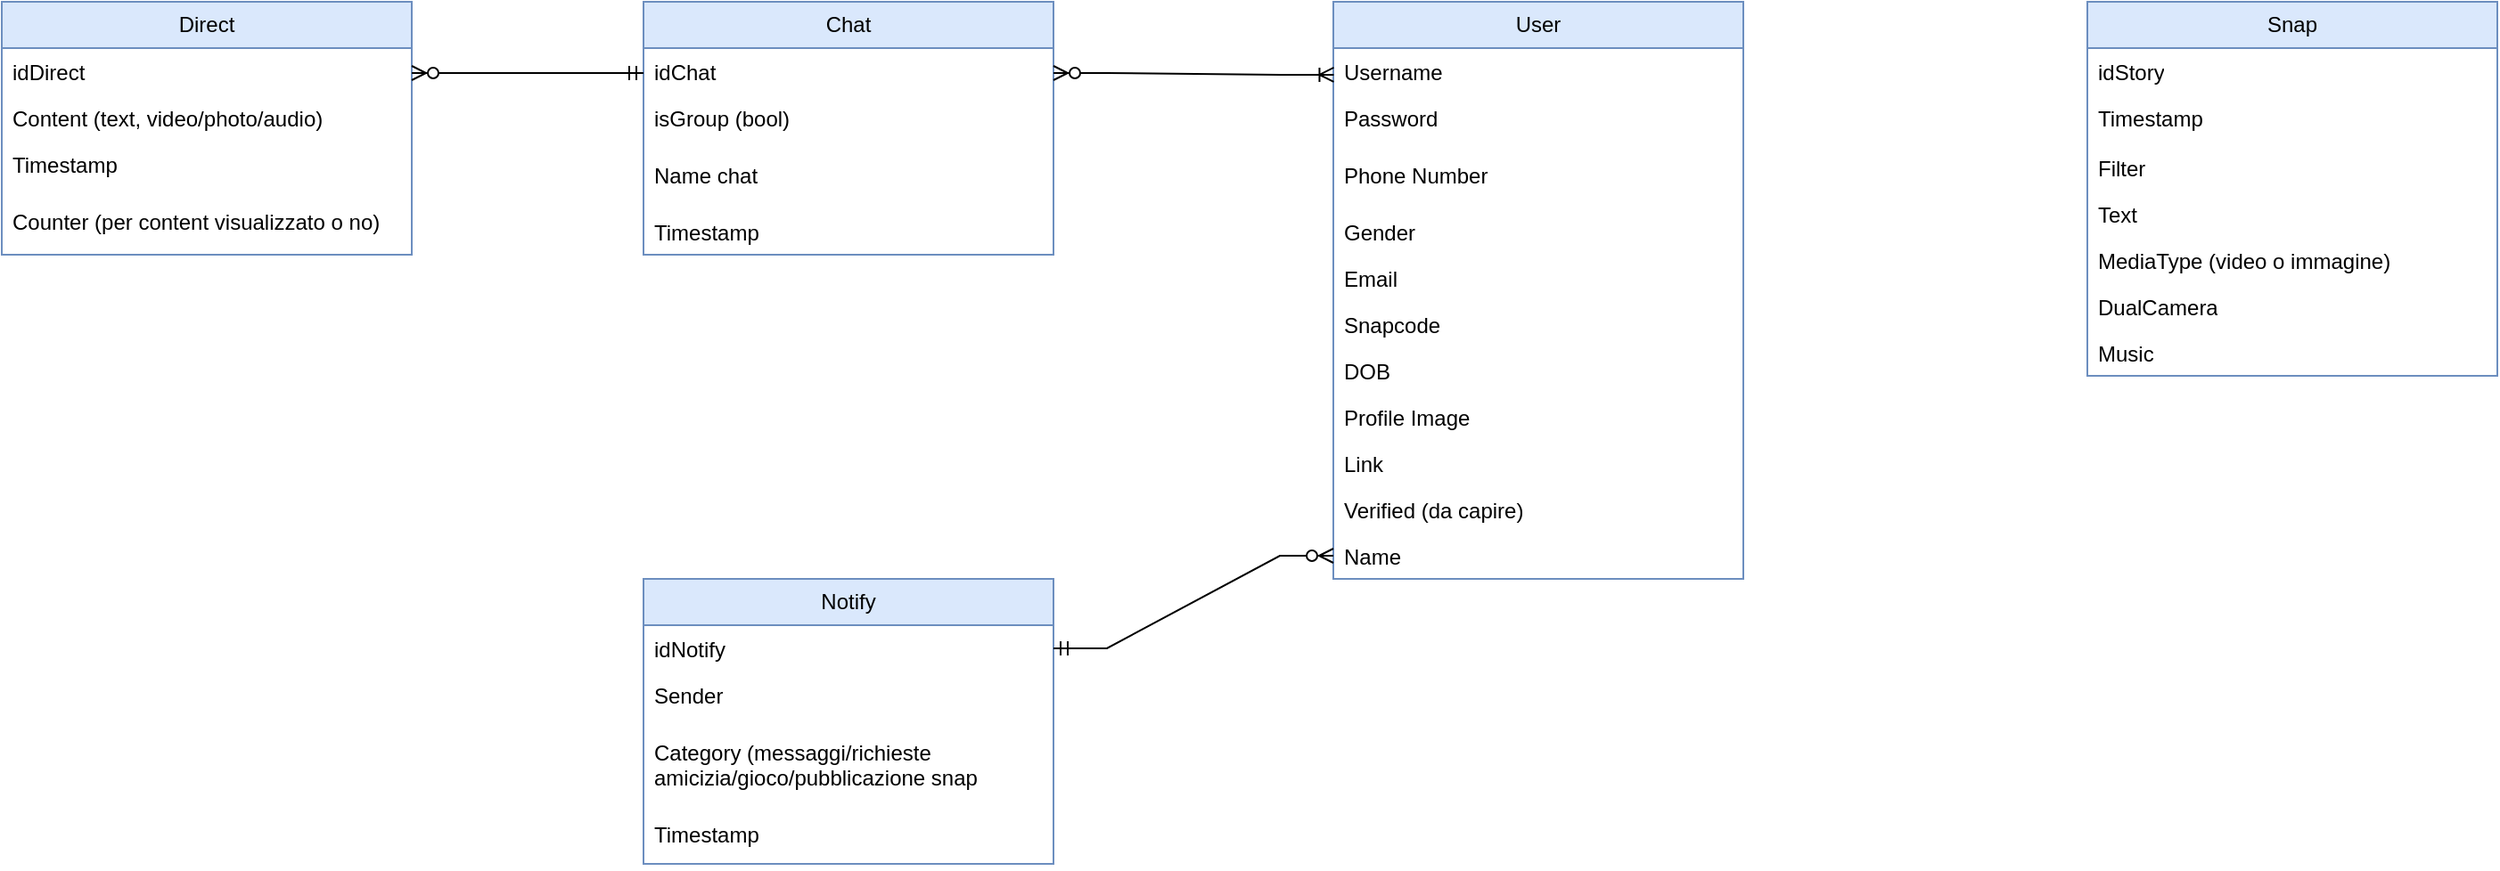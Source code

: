 <mxfile version="22.0.4" type="github">
  <diagram name="Pagina-1" id="GIBFP50uOtnZrcErWkJY">
    <mxGraphModel dx="658" dy="446" grid="1" gridSize="10" guides="1" tooltips="1" connect="1" arrows="1" fold="1" page="1" pageScale="1" pageWidth="827" pageHeight="1169" math="0" shadow="0">
      <root>
        <mxCell id="0" />
        <mxCell id="1" parent="0" />
        <mxCell id="8mNQiIAJqrb__Uq2_laJ-1" value="Direct" style="swimlane;fontStyle=0;childLayout=stackLayout;horizontal=1;startSize=26;fillColor=#dae8fc;horizontalStack=0;resizeParent=1;resizeParentMax=0;resizeLast=0;collapsible=1;marginBottom=0;whiteSpace=wrap;html=1;strokeColor=#6c8ebf;" vertex="1" parent="1">
          <mxGeometry x="80" y="200" width="230" height="142" as="geometry">
            <mxRectangle x="80" y="200" width="70" height="30" as="alternateBounds" />
          </mxGeometry>
        </mxCell>
        <mxCell id="8mNQiIAJqrb__Uq2_laJ-2" value="idDirect" style="text;strokeColor=none;fillColor=none;align=left;verticalAlign=top;spacingLeft=4;spacingRight=4;overflow=hidden;rotatable=0;points=[[0,0.5],[1,0.5]];portConstraint=eastwest;whiteSpace=wrap;html=1;" vertex="1" parent="8mNQiIAJqrb__Uq2_laJ-1">
          <mxGeometry y="26" width="230" height="26" as="geometry" />
        </mxCell>
        <mxCell id="8mNQiIAJqrb__Uq2_laJ-3" value="Content (text, video/photo/audio)" style="text;strokeColor=none;fillColor=none;align=left;verticalAlign=top;spacingLeft=4;spacingRight=4;overflow=hidden;rotatable=0;points=[[0,0.5],[1,0.5]];portConstraint=eastwest;whiteSpace=wrap;html=1;" vertex="1" parent="8mNQiIAJqrb__Uq2_laJ-1">
          <mxGeometry y="52" width="230" height="26" as="geometry" />
        </mxCell>
        <mxCell id="8mNQiIAJqrb__Uq2_laJ-4" value="Timestamp" style="text;strokeColor=none;fillColor=none;align=left;verticalAlign=top;spacingLeft=4;spacingRight=4;overflow=hidden;rotatable=0;points=[[0,0.5],[1,0.5]];portConstraint=eastwest;whiteSpace=wrap;html=1;" vertex="1" parent="8mNQiIAJqrb__Uq2_laJ-1">
          <mxGeometry y="78" width="230" height="32" as="geometry" />
        </mxCell>
        <mxCell id="8mNQiIAJqrb__Uq2_laJ-6" value="Counter (per content visualizzato o no)" style="text;strokeColor=none;fillColor=none;align=left;verticalAlign=top;spacingLeft=4;spacingRight=4;overflow=hidden;rotatable=0;points=[[0,0.5],[1,0.5]];portConstraint=eastwest;whiteSpace=wrap;html=1;" vertex="1" parent="8mNQiIAJqrb__Uq2_laJ-1">
          <mxGeometry y="110" width="230" height="32" as="geometry" />
        </mxCell>
        <mxCell id="8mNQiIAJqrb__Uq2_laJ-7" value="Chat" style="swimlane;fontStyle=0;childLayout=stackLayout;horizontal=1;startSize=26;fillColor=#dae8fc;horizontalStack=0;resizeParent=1;resizeParentMax=0;resizeLast=0;collapsible=1;marginBottom=0;whiteSpace=wrap;html=1;strokeColor=#6c8ebf;" vertex="1" parent="1">
          <mxGeometry x="440" y="200" width="230" height="142" as="geometry">
            <mxRectangle x="80" y="200" width="70" height="30" as="alternateBounds" />
          </mxGeometry>
        </mxCell>
        <mxCell id="8mNQiIAJqrb__Uq2_laJ-8" value="idChat" style="text;strokeColor=none;fillColor=none;align=left;verticalAlign=top;spacingLeft=4;spacingRight=4;overflow=hidden;rotatable=0;points=[[0,0.5],[1,0.5]];portConstraint=eastwest;whiteSpace=wrap;html=1;" vertex="1" parent="8mNQiIAJqrb__Uq2_laJ-7">
          <mxGeometry y="26" width="230" height="26" as="geometry" />
        </mxCell>
        <mxCell id="8mNQiIAJqrb__Uq2_laJ-10" value="isGroup (bool)" style="text;strokeColor=none;fillColor=none;align=left;verticalAlign=top;spacingLeft=4;spacingRight=4;overflow=hidden;rotatable=0;points=[[0,0.5],[1,0.5]];portConstraint=eastwest;whiteSpace=wrap;html=1;" vertex="1" parent="8mNQiIAJqrb__Uq2_laJ-7">
          <mxGeometry y="52" width="230" height="32" as="geometry" />
        </mxCell>
        <mxCell id="8mNQiIAJqrb__Uq2_laJ-11" value="Name chat" style="text;strokeColor=none;fillColor=none;align=left;verticalAlign=top;spacingLeft=4;spacingRight=4;overflow=hidden;rotatable=0;points=[[0,0.5],[1,0.5]];portConstraint=eastwest;whiteSpace=wrap;html=1;" vertex="1" parent="8mNQiIAJqrb__Uq2_laJ-7">
          <mxGeometry y="84" width="230" height="32" as="geometry" />
        </mxCell>
        <mxCell id="8mNQiIAJqrb__Uq2_laJ-12" value="Timestamp" style="text;strokeColor=none;fillColor=none;align=left;verticalAlign=top;spacingLeft=4;spacingRight=4;overflow=hidden;rotatable=0;points=[[0,0.5],[1,0.5]];portConstraint=eastwest;whiteSpace=wrap;html=1;" vertex="1" parent="8mNQiIAJqrb__Uq2_laJ-7">
          <mxGeometry y="116" width="230" height="26" as="geometry" />
        </mxCell>
        <mxCell id="8mNQiIAJqrb__Uq2_laJ-13" value="User" style="swimlane;fontStyle=0;childLayout=stackLayout;horizontal=1;startSize=26;fillColor=#dae8fc;horizontalStack=0;resizeParent=1;resizeParentMax=0;resizeLast=0;collapsible=1;marginBottom=0;whiteSpace=wrap;html=1;strokeColor=#6c8ebf;" vertex="1" parent="1">
          <mxGeometry x="827" y="200" width="230" height="324" as="geometry">
            <mxRectangle x="80" y="200" width="70" height="30" as="alternateBounds" />
          </mxGeometry>
        </mxCell>
        <mxCell id="8mNQiIAJqrb__Uq2_laJ-14" value="Username" style="text;strokeColor=none;fillColor=none;align=left;verticalAlign=top;spacingLeft=4;spacingRight=4;overflow=hidden;rotatable=0;points=[[0,0.5],[1,0.5]];portConstraint=eastwest;whiteSpace=wrap;html=1;" vertex="1" parent="8mNQiIAJqrb__Uq2_laJ-13">
          <mxGeometry y="26" width="230" height="26" as="geometry" />
        </mxCell>
        <mxCell id="8mNQiIAJqrb__Uq2_laJ-15" value="Password" style="text;strokeColor=none;fillColor=none;align=left;verticalAlign=top;spacingLeft=4;spacingRight=4;overflow=hidden;rotatable=0;points=[[0,0.5],[1,0.5]];portConstraint=eastwest;whiteSpace=wrap;html=1;" vertex="1" parent="8mNQiIAJqrb__Uq2_laJ-13">
          <mxGeometry y="52" width="230" height="32" as="geometry" />
        </mxCell>
        <mxCell id="8mNQiIAJqrb__Uq2_laJ-16" value="Phone Number" style="text;strokeColor=none;fillColor=none;align=left;verticalAlign=top;spacingLeft=4;spacingRight=4;overflow=hidden;rotatable=0;points=[[0,0.5],[1,0.5]];portConstraint=eastwest;whiteSpace=wrap;html=1;" vertex="1" parent="8mNQiIAJqrb__Uq2_laJ-13">
          <mxGeometry y="84" width="230" height="32" as="geometry" />
        </mxCell>
        <mxCell id="8mNQiIAJqrb__Uq2_laJ-17" value="Gender" style="text;strokeColor=none;fillColor=none;align=left;verticalAlign=top;spacingLeft=4;spacingRight=4;overflow=hidden;rotatable=0;points=[[0,0.5],[1,0.5]];portConstraint=eastwest;whiteSpace=wrap;html=1;" vertex="1" parent="8mNQiIAJqrb__Uq2_laJ-13">
          <mxGeometry y="116" width="230" height="26" as="geometry" />
        </mxCell>
        <mxCell id="8mNQiIAJqrb__Uq2_laJ-19" value="Email" style="text;strokeColor=none;fillColor=none;align=left;verticalAlign=top;spacingLeft=4;spacingRight=4;overflow=hidden;rotatable=0;points=[[0,0.5],[1,0.5]];portConstraint=eastwest;whiteSpace=wrap;html=1;" vertex="1" parent="8mNQiIAJqrb__Uq2_laJ-13">
          <mxGeometry y="142" width="230" height="26" as="geometry" />
        </mxCell>
        <mxCell id="8mNQiIAJqrb__Uq2_laJ-20" value="Snapcode" style="text;strokeColor=none;fillColor=none;align=left;verticalAlign=top;spacingLeft=4;spacingRight=4;overflow=hidden;rotatable=0;points=[[0,0.5],[1,0.5]];portConstraint=eastwest;whiteSpace=wrap;html=1;" vertex="1" parent="8mNQiIAJqrb__Uq2_laJ-13">
          <mxGeometry y="168" width="230" height="26" as="geometry" />
        </mxCell>
        <mxCell id="8mNQiIAJqrb__Uq2_laJ-21" value="DOB" style="text;strokeColor=none;fillColor=none;align=left;verticalAlign=top;spacingLeft=4;spacingRight=4;overflow=hidden;rotatable=0;points=[[0,0.5],[1,0.5]];portConstraint=eastwest;whiteSpace=wrap;html=1;" vertex="1" parent="8mNQiIAJqrb__Uq2_laJ-13">
          <mxGeometry y="194" width="230" height="26" as="geometry" />
        </mxCell>
        <mxCell id="8mNQiIAJqrb__Uq2_laJ-22" value="Profile Image" style="text;strokeColor=none;fillColor=none;align=left;verticalAlign=top;spacingLeft=4;spacingRight=4;overflow=hidden;rotatable=0;points=[[0,0.5],[1,0.5]];portConstraint=eastwest;whiteSpace=wrap;html=1;" vertex="1" parent="8mNQiIAJqrb__Uq2_laJ-13">
          <mxGeometry y="220" width="230" height="26" as="geometry" />
        </mxCell>
        <mxCell id="8mNQiIAJqrb__Uq2_laJ-23" value="Link" style="text;strokeColor=none;fillColor=none;align=left;verticalAlign=top;spacingLeft=4;spacingRight=4;overflow=hidden;rotatable=0;points=[[0,0.5],[1,0.5]];portConstraint=eastwest;whiteSpace=wrap;html=1;" vertex="1" parent="8mNQiIAJqrb__Uq2_laJ-13">
          <mxGeometry y="246" width="230" height="26" as="geometry" />
        </mxCell>
        <mxCell id="8mNQiIAJqrb__Uq2_laJ-24" value="Verified (da capire)" style="text;strokeColor=none;fillColor=none;align=left;verticalAlign=top;spacingLeft=4;spacingRight=4;overflow=hidden;rotatable=0;points=[[0,0.5],[1,0.5]];portConstraint=eastwest;whiteSpace=wrap;html=1;" vertex="1" parent="8mNQiIAJqrb__Uq2_laJ-13">
          <mxGeometry y="272" width="230" height="26" as="geometry" />
        </mxCell>
        <mxCell id="8mNQiIAJqrb__Uq2_laJ-45" value="Name" style="text;strokeColor=none;fillColor=none;align=left;verticalAlign=top;spacingLeft=4;spacingRight=4;overflow=hidden;rotatable=0;points=[[0,0.5],[1,0.5]];portConstraint=eastwest;whiteSpace=wrap;html=1;" vertex="1" parent="8mNQiIAJqrb__Uq2_laJ-13">
          <mxGeometry y="298" width="230" height="26" as="geometry" />
        </mxCell>
        <mxCell id="8mNQiIAJqrb__Uq2_laJ-25" value="Snap" style="swimlane;fontStyle=0;childLayout=stackLayout;horizontal=1;startSize=26;fillColor=#dae8fc;horizontalStack=0;resizeParent=1;resizeParentMax=0;resizeLast=0;collapsible=1;marginBottom=0;whiteSpace=wrap;html=1;strokeColor=#6c8ebf;" vertex="1" parent="1">
          <mxGeometry x="1250" y="200" width="230" height="210" as="geometry">
            <mxRectangle x="80" y="200" width="70" height="30" as="alternateBounds" />
          </mxGeometry>
        </mxCell>
        <mxCell id="8mNQiIAJqrb__Uq2_laJ-26" value="idStory" style="text;strokeColor=none;fillColor=none;align=left;verticalAlign=top;spacingLeft=4;spacingRight=4;overflow=hidden;rotatable=0;points=[[0,0.5],[1,0.5]];portConstraint=eastwest;whiteSpace=wrap;html=1;" vertex="1" parent="8mNQiIAJqrb__Uq2_laJ-25">
          <mxGeometry y="26" width="230" height="26" as="geometry" />
        </mxCell>
        <mxCell id="8mNQiIAJqrb__Uq2_laJ-27" value="Timestamp" style="text;strokeColor=none;fillColor=none;align=left;verticalAlign=top;spacingLeft=4;spacingRight=4;overflow=hidden;rotatable=0;points=[[0,0.5],[1,0.5]];portConstraint=eastwest;whiteSpace=wrap;html=1;" vertex="1" parent="8mNQiIAJqrb__Uq2_laJ-25">
          <mxGeometry y="52" width="230" height="28" as="geometry" />
        </mxCell>
        <mxCell id="8mNQiIAJqrb__Uq2_laJ-29" value="Filter" style="text;strokeColor=none;fillColor=none;align=left;verticalAlign=top;spacingLeft=4;spacingRight=4;overflow=hidden;rotatable=0;points=[[0,0.5],[1,0.5]];portConstraint=eastwest;whiteSpace=wrap;html=1;" vertex="1" parent="8mNQiIAJqrb__Uq2_laJ-25">
          <mxGeometry y="80" width="230" height="26" as="geometry" />
        </mxCell>
        <mxCell id="8mNQiIAJqrb__Uq2_laJ-30" value="Text" style="text;strokeColor=none;fillColor=none;align=left;verticalAlign=top;spacingLeft=4;spacingRight=4;overflow=hidden;rotatable=0;points=[[0,0.5],[1,0.5]];portConstraint=eastwest;whiteSpace=wrap;html=1;" vertex="1" parent="8mNQiIAJqrb__Uq2_laJ-25">
          <mxGeometry y="106" width="230" height="26" as="geometry" />
        </mxCell>
        <mxCell id="8mNQiIAJqrb__Uq2_laJ-31" value="MediaType (video o immagine)" style="text;strokeColor=none;fillColor=none;align=left;verticalAlign=top;spacingLeft=4;spacingRight=4;overflow=hidden;rotatable=0;points=[[0,0.5],[1,0.5]];portConstraint=eastwest;whiteSpace=wrap;html=1;" vertex="1" parent="8mNQiIAJqrb__Uq2_laJ-25">
          <mxGeometry y="132" width="230" height="26" as="geometry" />
        </mxCell>
        <mxCell id="8mNQiIAJqrb__Uq2_laJ-32" value="DualCamera" style="text;strokeColor=none;fillColor=none;align=left;verticalAlign=top;spacingLeft=4;spacingRight=4;overflow=hidden;rotatable=0;points=[[0,0.5],[1,0.5]];portConstraint=eastwest;whiteSpace=wrap;html=1;" vertex="1" parent="8mNQiIAJqrb__Uq2_laJ-25">
          <mxGeometry y="158" width="230" height="26" as="geometry" />
        </mxCell>
        <mxCell id="8mNQiIAJqrb__Uq2_laJ-33" value="Music" style="text;strokeColor=none;fillColor=none;align=left;verticalAlign=top;spacingLeft=4;spacingRight=4;overflow=hidden;rotatable=0;points=[[0,0.5],[1,0.5]];portConstraint=eastwest;whiteSpace=wrap;html=1;" vertex="1" parent="8mNQiIAJqrb__Uq2_laJ-25">
          <mxGeometry y="184" width="230" height="26" as="geometry" />
        </mxCell>
        <mxCell id="8mNQiIAJqrb__Uq2_laJ-34" value="Notify" style="swimlane;fontStyle=0;childLayout=stackLayout;horizontal=1;startSize=26;fillColor=#dae8fc;horizontalStack=0;resizeParent=1;resizeParentMax=0;resizeLast=0;collapsible=1;marginBottom=0;whiteSpace=wrap;html=1;strokeColor=#6c8ebf;" vertex="1" parent="1">
          <mxGeometry x="440" y="524" width="230" height="160" as="geometry">
            <mxRectangle x="80" y="200" width="70" height="30" as="alternateBounds" />
          </mxGeometry>
        </mxCell>
        <mxCell id="8mNQiIAJqrb__Uq2_laJ-35" value="idNotify" style="text;strokeColor=none;fillColor=none;align=left;verticalAlign=top;spacingLeft=4;spacingRight=4;overflow=hidden;rotatable=0;points=[[0,0.5],[1,0.5]];portConstraint=eastwest;whiteSpace=wrap;html=1;" vertex="1" parent="8mNQiIAJqrb__Uq2_laJ-34">
          <mxGeometry y="26" width="230" height="26" as="geometry" />
        </mxCell>
        <mxCell id="8mNQiIAJqrb__Uq2_laJ-36" value="Sender" style="text;strokeColor=none;fillColor=none;align=left;verticalAlign=top;spacingLeft=4;spacingRight=4;overflow=hidden;rotatable=0;points=[[0,0.5],[1,0.5]];portConstraint=eastwest;whiteSpace=wrap;html=1;" vertex="1" parent="8mNQiIAJqrb__Uq2_laJ-34">
          <mxGeometry y="52" width="230" height="32" as="geometry" />
        </mxCell>
        <mxCell id="8mNQiIAJqrb__Uq2_laJ-37" value="Category (messaggi/richieste amicizia/gioco/pubblicazione snap" style="text;strokeColor=none;fillColor=none;align=left;verticalAlign=top;spacingLeft=4;spacingRight=4;overflow=hidden;rotatable=0;points=[[0,0.5],[1,0.5]];portConstraint=eastwest;whiteSpace=wrap;html=1;" vertex="1" parent="8mNQiIAJqrb__Uq2_laJ-34">
          <mxGeometry y="84" width="230" height="46" as="geometry" />
        </mxCell>
        <mxCell id="8mNQiIAJqrb__Uq2_laJ-38" value="Timestamp" style="text;strokeColor=none;fillColor=none;align=left;verticalAlign=top;spacingLeft=4;spacingRight=4;overflow=hidden;rotatable=0;points=[[0,0.5],[1,0.5]];portConstraint=eastwest;whiteSpace=wrap;html=1;" vertex="1" parent="8mNQiIAJqrb__Uq2_laJ-34">
          <mxGeometry y="130" width="230" height="30" as="geometry" />
        </mxCell>
        <mxCell id="8mNQiIAJqrb__Uq2_laJ-41" value="" style="fontSize=12;html=1;endArrow=ERzeroToMany;startArrow=ERmandOne;rounded=0;entryX=1;entryY=0.5;entryDx=0;entryDy=0;" edge="1" parent="1">
          <mxGeometry width="100" height="100" relative="1" as="geometry">
            <mxPoint x="440" y="240" as="sourcePoint" />
            <mxPoint x="310" y="240" as="targetPoint" />
          </mxGeometry>
        </mxCell>
        <mxCell id="8mNQiIAJqrb__Uq2_laJ-43" value="" style="edgeStyle=entityRelationEdgeStyle;fontSize=12;html=1;endArrow=ERoneToMany;startArrow=ERzeroToMany;rounded=0;entryX=0.004;entryY=0.05;entryDx=0;entryDy=0;entryPerimeter=0;exitX=1.003;exitY=0.098;exitDx=0;exitDy=0;exitPerimeter=0;" edge="1" parent="1">
          <mxGeometry width="100" height="100" relative="1" as="geometry">
            <mxPoint x="670" y="239.996" as="sourcePoint" />
            <mxPoint x="827.23" y="240.98" as="targetPoint" />
          </mxGeometry>
        </mxCell>
        <mxCell id="8mNQiIAJqrb__Uq2_laJ-44" value="" style="edgeStyle=entityRelationEdgeStyle;fontSize=12;html=1;endArrow=ERzeroToMany;startArrow=ERmandOne;rounded=0;entryX=0;entryY=0.5;entryDx=0;entryDy=0;exitX=1;exitY=0.5;exitDx=0;exitDy=0;" edge="1" parent="1" source="8mNQiIAJqrb__Uq2_laJ-35" target="8mNQiIAJqrb__Uq2_laJ-45">
          <mxGeometry width="100" height="100" relative="1" as="geometry">
            <mxPoint x="700" y="610" as="sourcePoint" />
            <mxPoint x="800" y="510" as="targetPoint" />
            <Array as="points">
              <mxPoint x="760" y="640" />
            </Array>
          </mxGeometry>
        </mxCell>
      </root>
    </mxGraphModel>
  </diagram>
</mxfile>
